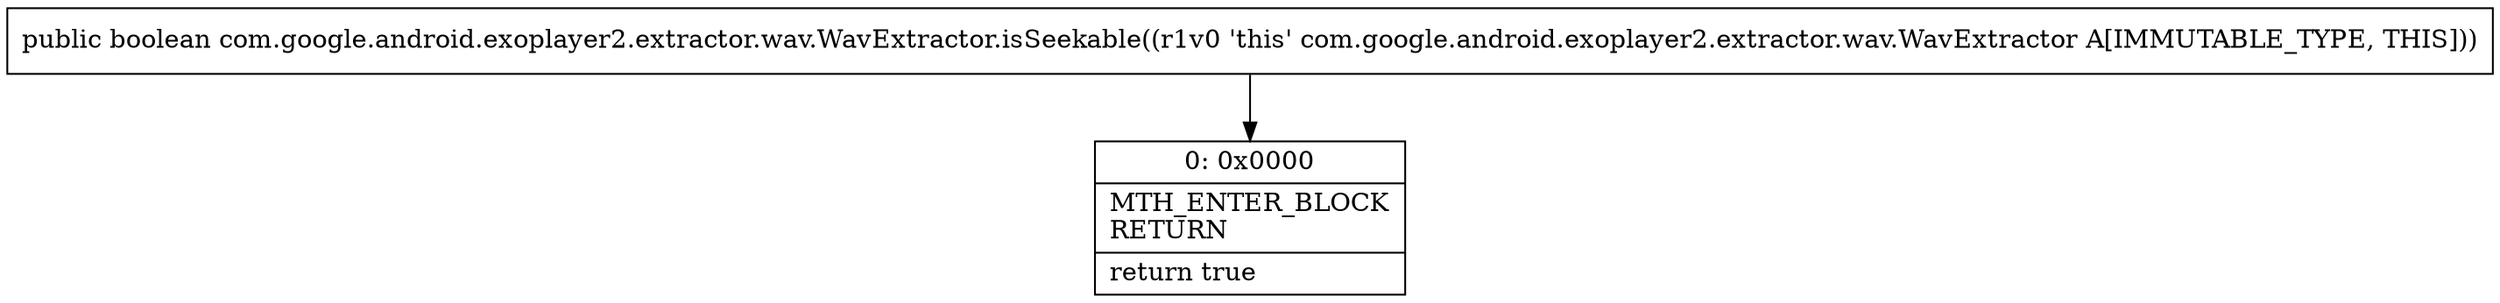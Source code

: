 digraph "CFG forcom.google.android.exoplayer2.extractor.wav.WavExtractor.isSeekable()Z" {
Node_0 [shape=record,label="{0\:\ 0x0000|MTH_ENTER_BLOCK\lRETURN\l|return true\l}"];
MethodNode[shape=record,label="{public boolean com.google.android.exoplayer2.extractor.wav.WavExtractor.isSeekable((r1v0 'this' com.google.android.exoplayer2.extractor.wav.WavExtractor A[IMMUTABLE_TYPE, THIS])) }"];
MethodNode -> Node_0;
}

